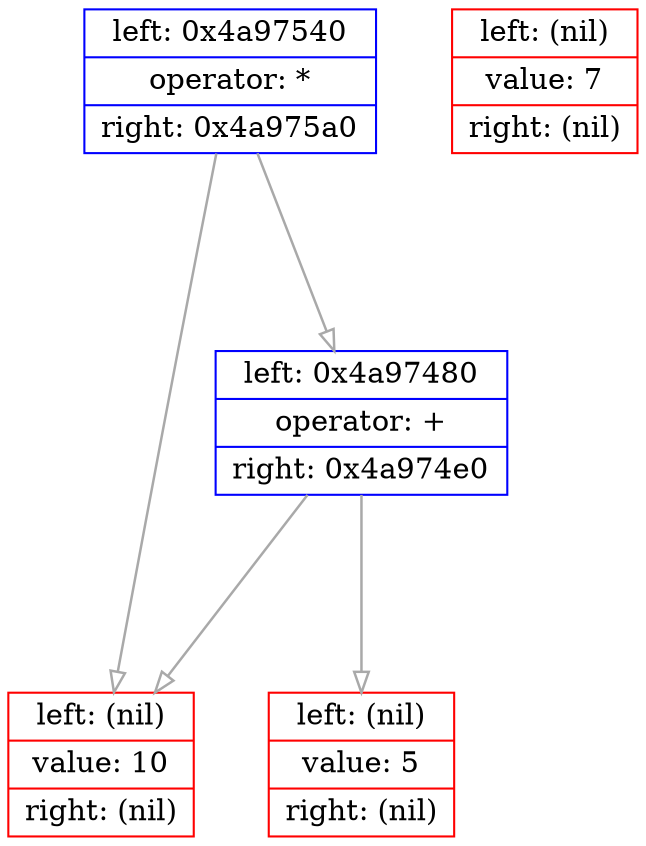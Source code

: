 digraph List {
	dpi = 100;
	fontname = "Comic Sans MS";
	fontsize = 20;
	rankdir  = TB;
graph [fillcolor = lightgreen, ranksep = 1.3, nodesep = 0.5, style = "rounded", color = green, penwidth = 2];
edge [color = darkgrey, arrowhead = onormal, arrowsize = 1, penwidth = 1.2];
node1 [shape = record, color = blue, style = solid, label = "{left: 0x4a97540| operator: *| right: 0x4a975a0}"]
node1 -> node2; node1 -> node3; 
node2 [shape = record, color = blue, style = solid, label = "{left: 0x4a97480| operator: +| right: 0x4a974e0}"]
node2 -> node3; node2 -> node4; 
node3 [shape = record, color = red, style = solid, label = "{left: (nil)| value: 10| right: (nil)}"]

node4 [shape = record, color = red, style = solid, label = "{left: (nil)| value: 5| right: (nil)}"]

node5 [shape = record, color = red, style = solid, label = "{left: (nil)| value: 7| right: (nil)}"]

}